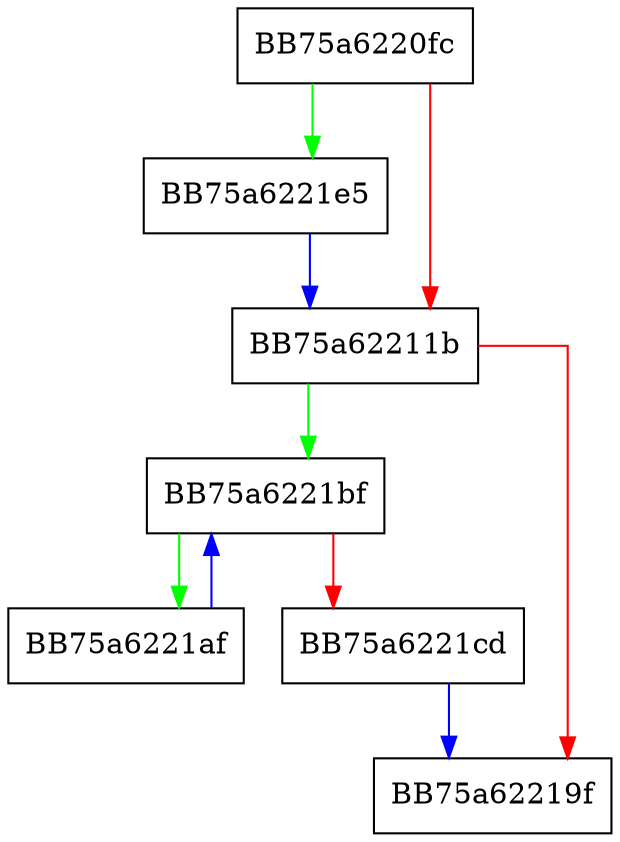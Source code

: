 digraph BuildStatic {
  node [shape="box"];
  graph [splines=ortho];
  BB75a6220fc -> BB75a6221e5 [color="green"];
  BB75a6220fc -> BB75a62211b [color="red"];
  BB75a62211b -> BB75a6221bf [color="green"];
  BB75a62211b -> BB75a62219f [color="red"];
  BB75a6221af -> BB75a6221bf [color="blue"];
  BB75a6221bf -> BB75a6221af [color="green"];
  BB75a6221bf -> BB75a6221cd [color="red"];
  BB75a6221cd -> BB75a62219f [color="blue"];
  BB75a6221e5 -> BB75a62211b [color="blue"];
}